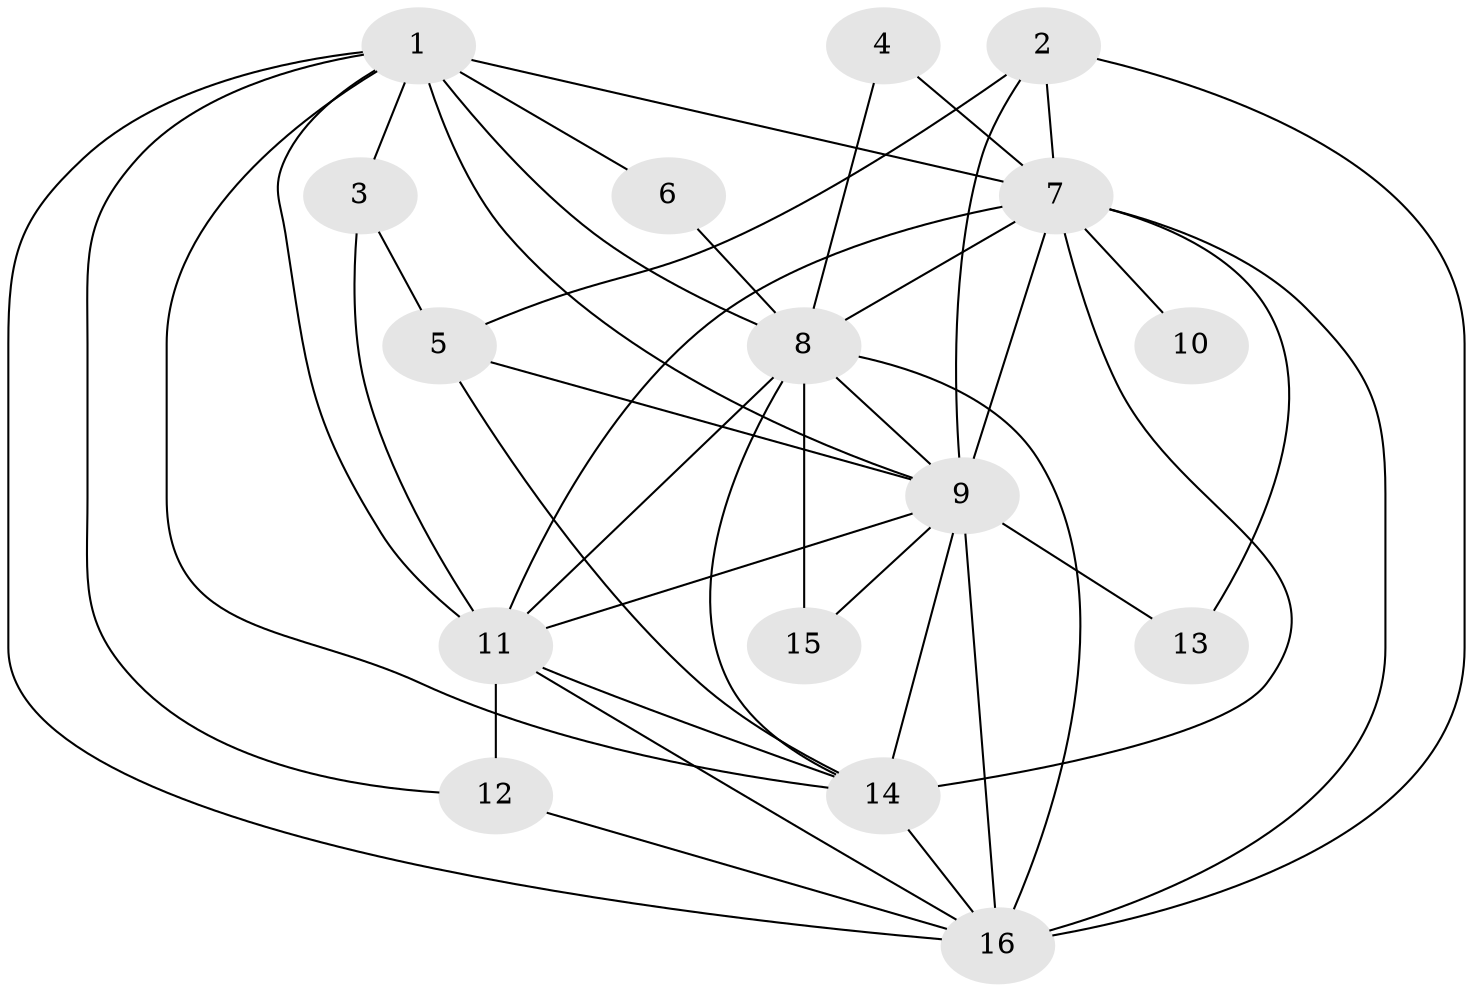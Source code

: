 // original degree distribution, {18: 0.019230769230769232, 11: 0.019230769230769232, 23: 0.019230769230769232, 16: 0.019230769230769232, 14: 0.019230769230769232, 15: 0.038461538461538464, 19: 0.019230769230769232, 12: 0.019230769230769232, 10: 0.019230769230769232, 4: 0.057692307692307696, 3: 0.23076923076923078, 2: 0.5, 5: 0.019230769230769232}
// Generated by graph-tools (version 1.1) at 2025/36/03/04/25 23:36:19]
// undirected, 16 vertices, 42 edges
graph export_dot {
  node [color=gray90,style=filled];
  1;
  2;
  3;
  4;
  5;
  6;
  7;
  8;
  9;
  10;
  11;
  12;
  13;
  14;
  15;
  16;
  1 -- 3 [weight=1.0];
  1 -- 6 [weight=2.0];
  1 -- 7 [weight=2.0];
  1 -- 8 [weight=1.0];
  1 -- 9 [weight=3.0];
  1 -- 11 [weight=1.0];
  1 -- 12 [weight=1.0];
  1 -- 14 [weight=2.0];
  1 -- 16 [weight=3.0];
  2 -- 5 [weight=1.0];
  2 -- 7 [weight=1.0];
  2 -- 9 [weight=1.0];
  2 -- 16 [weight=1.0];
  3 -- 5 [weight=1.0];
  3 -- 11 [weight=1.0];
  4 -- 7 [weight=1.0];
  4 -- 8 [weight=1.0];
  5 -- 9 [weight=2.0];
  5 -- 14 [weight=2.0];
  6 -- 8 [weight=1.0];
  7 -- 8 [weight=2.0];
  7 -- 9 [weight=5.0];
  7 -- 10 [weight=2.0];
  7 -- 11 [weight=3.0];
  7 -- 13 [weight=1.0];
  7 -- 14 [weight=1.0];
  7 -- 16 [weight=2.0];
  8 -- 9 [weight=3.0];
  8 -- 11 [weight=3.0];
  8 -- 14 [weight=2.0];
  8 -- 15 [weight=1.0];
  8 -- 16 [weight=4.0];
  9 -- 11 [weight=3.0];
  9 -- 13 [weight=1.0];
  9 -- 14 [weight=3.0];
  9 -- 15 [weight=1.0];
  9 -- 16 [weight=10.0];
  11 -- 12 [weight=1.0];
  11 -- 14 [weight=1.0];
  11 -- 16 [weight=3.0];
  12 -- 16 [weight=1.0];
  14 -- 16 [weight=4.0];
}
